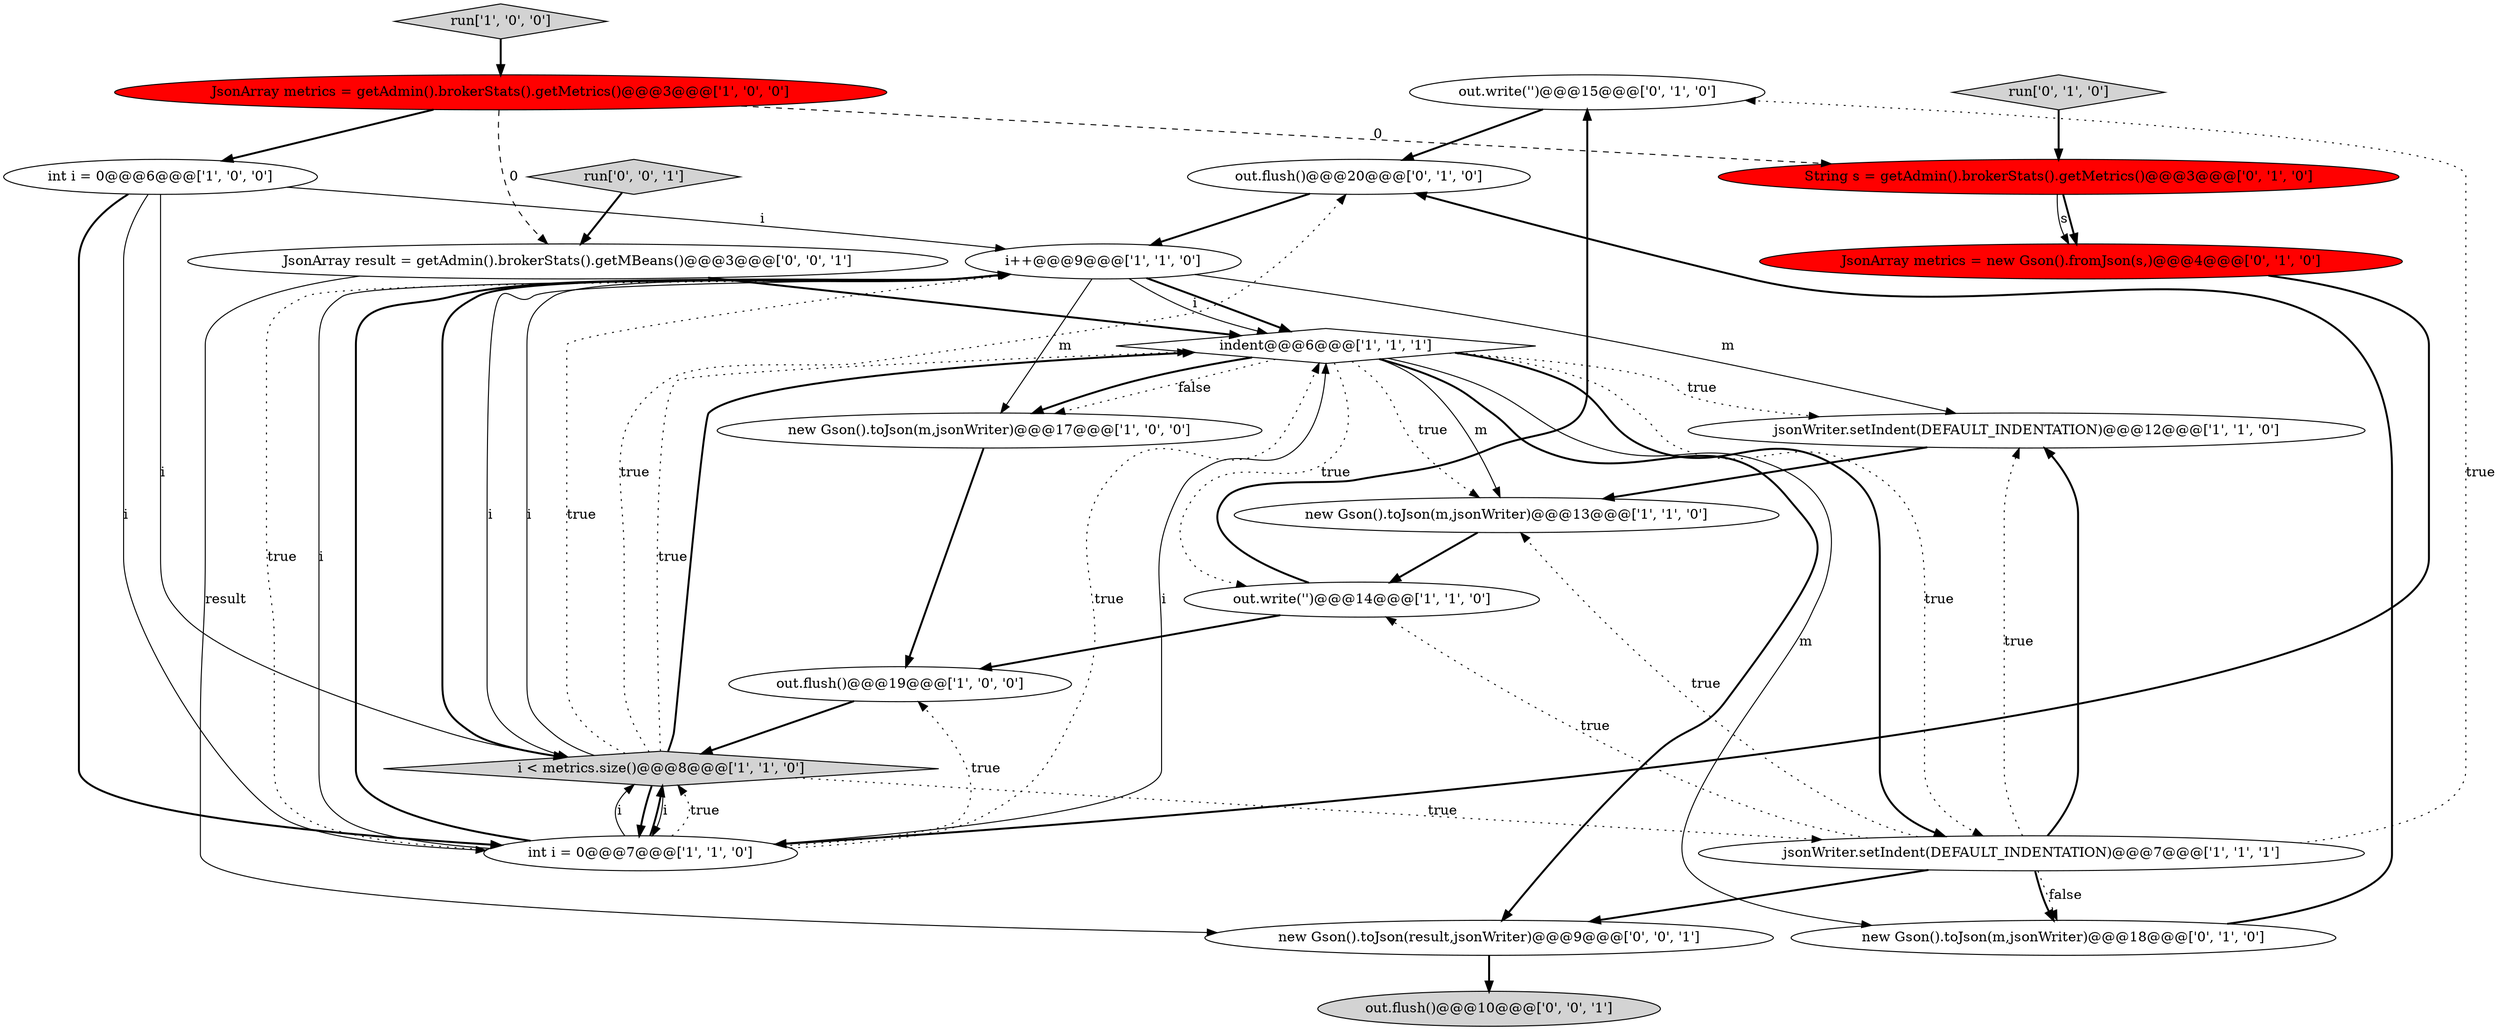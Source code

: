 digraph {
13 [style = filled, label = "out.write('')@@@15@@@['0', '1', '0']", fillcolor = white, shape = ellipse image = "AAA0AAABBB2BBB"];
21 [style = filled, label = "run['0', '0', '1']", fillcolor = lightgray, shape = diamond image = "AAA0AAABBB3BBB"];
0 [style = filled, label = "JsonArray metrics = getAdmin().brokerStats().getMetrics()@@@3@@@['1', '0', '0']", fillcolor = red, shape = ellipse image = "AAA1AAABBB1BBB"];
18 [style = filled, label = "JsonArray metrics = new Gson().fromJson(s,)@@@4@@@['0', '1', '0']", fillcolor = red, shape = ellipse image = "AAA1AAABBB2BBB"];
16 [style = filled, label = "String s = getAdmin().brokerStats().getMetrics()@@@3@@@['0', '1', '0']", fillcolor = red, shape = ellipse image = "AAA1AAABBB2BBB"];
3 [style = filled, label = "int i = 0@@@6@@@['1', '0', '0']", fillcolor = white, shape = ellipse image = "AAA0AAABBB1BBB"];
8 [style = filled, label = "indent@@@6@@@['1', '1', '1']", fillcolor = white, shape = diamond image = "AAA0AAABBB1BBB"];
9 [style = filled, label = "i++@@@9@@@['1', '1', '0']", fillcolor = white, shape = ellipse image = "AAA0AAABBB1BBB"];
11 [style = filled, label = "jsonWriter.setIndent(DEFAULT_INDENTATION)@@@12@@@['1', '1', '0']", fillcolor = white, shape = ellipse image = "AAA0AAABBB1BBB"];
17 [style = filled, label = "run['0', '1', '0']", fillcolor = lightgray, shape = diamond image = "AAA0AAABBB2BBB"];
19 [style = filled, label = "out.flush()@@@10@@@['0', '0', '1']", fillcolor = lightgray, shape = ellipse image = "AAA0AAABBB3BBB"];
5 [style = filled, label = "out.flush()@@@19@@@['1', '0', '0']", fillcolor = white, shape = ellipse image = "AAA0AAABBB1BBB"];
22 [style = filled, label = "JsonArray result = getAdmin().brokerStats().getMBeans()@@@3@@@['0', '0', '1']", fillcolor = white, shape = ellipse image = "AAA0AAABBB3BBB"];
20 [style = filled, label = "new Gson().toJson(result,jsonWriter)@@@9@@@['0', '0', '1']", fillcolor = white, shape = ellipse image = "AAA0AAABBB3BBB"];
4 [style = filled, label = "new Gson().toJson(m,jsonWriter)@@@13@@@['1', '1', '0']", fillcolor = white, shape = ellipse image = "AAA0AAABBB1BBB"];
1 [style = filled, label = "out.write('')@@@14@@@['1', '1', '0']", fillcolor = white, shape = ellipse image = "AAA0AAABBB1BBB"];
15 [style = filled, label = "new Gson().toJson(m,jsonWriter)@@@18@@@['0', '1', '0']", fillcolor = white, shape = ellipse image = "AAA0AAABBB2BBB"];
10 [style = filled, label = "jsonWriter.setIndent(DEFAULT_INDENTATION)@@@7@@@['1', '1', '1']", fillcolor = white, shape = ellipse image = "AAA0AAABBB1BBB"];
2 [style = filled, label = "i < metrics.size()@@@8@@@['1', '1', '0']", fillcolor = lightgray, shape = diamond image = "AAA0AAABBB1BBB"];
12 [style = filled, label = "run['1', '0', '0']", fillcolor = lightgray, shape = diamond image = "AAA0AAABBB1BBB"];
7 [style = filled, label = "int i = 0@@@7@@@['1', '1', '0']", fillcolor = white, shape = ellipse image = "AAA0AAABBB1BBB"];
6 [style = filled, label = "new Gson().toJson(m,jsonWriter)@@@17@@@['1', '0', '0']", fillcolor = white, shape = ellipse image = "AAA0AAABBB1BBB"];
14 [style = filled, label = "out.flush()@@@20@@@['0', '1', '0']", fillcolor = white, shape = ellipse image = "AAA0AAABBB2BBB"];
1->5 [style = bold, label=""];
0->3 [style = bold, label=""];
7->2 [style = dotted, label="true"];
8->10 [style = bold, label=""];
3->2 [style = solid, label="i"];
2->9 [style = solid, label="i"];
8->15 [style = solid, label="m"];
10->20 [style = bold, label=""];
16->18 [style = bold, label=""];
10->15 [style = bold, label=""];
8->6 [style = dotted, label="false"];
15->14 [style = bold, label=""];
2->8 [style = dotted, label="true"];
9->2 [style = bold, label=""];
7->2 [style = solid, label="i"];
8->4 [style = solid, label="m"];
11->4 [style = bold, label=""];
3->7 [style = solid, label="i"];
0->16 [style = dashed, label="0"];
9->2 [style = solid, label="i"];
8->6 [style = bold, label=""];
16->18 [style = solid, label="s"];
7->9 [style = dotted, label="true"];
8->10 [style = dotted, label="true"];
9->8 [style = bold, label=""];
12->0 [style = bold, label=""];
1->13 [style = bold, label=""];
8->4 [style = dotted, label="true"];
0->22 [style = dashed, label="0"];
7->9 [style = solid, label="i"];
10->15 [style = dotted, label="false"];
9->11 [style = solid, label="m"];
7->5 [style = dotted, label="true"];
22->8 [style = bold, label=""];
7->9 [style = bold, label=""];
8->1 [style = dotted, label="true"];
6->5 [style = bold, label=""];
5->2 [style = bold, label=""];
3->9 [style = solid, label="i"];
8->20 [style = bold, label=""];
2->9 [style = dotted, label="true"];
22->20 [style = solid, label="result"];
3->7 [style = bold, label=""];
10->11 [style = dotted, label="true"];
21->22 [style = bold, label=""];
10->13 [style = dotted, label="true"];
7->2 [style = bold, label=""];
8->11 [style = dotted, label="true"];
2->14 [style = dotted, label="true"];
14->9 [style = bold, label=""];
9->8 [style = solid, label="i"];
4->1 [style = bold, label=""];
10->1 [style = dotted, label="true"];
2->7 [style = bold, label=""];
10->4 [style = dotted, label="true"];
18->7 [style = bold, label=""];
20->19 [style = bold, label=""];
7->8 [style = dotted, label="true"];
7->8 [style = solid, label="i"];
9->6 [style = solid, label="m"];
13->14 [style = bold, label=""];
17->16 [style = bold, label=""];
2->8 [style = bold, label=""];
2->10 [style = dotted, label="true"];
10->11 [style = bold, label=""];
2->7 [style = solid, label="i"];
}
